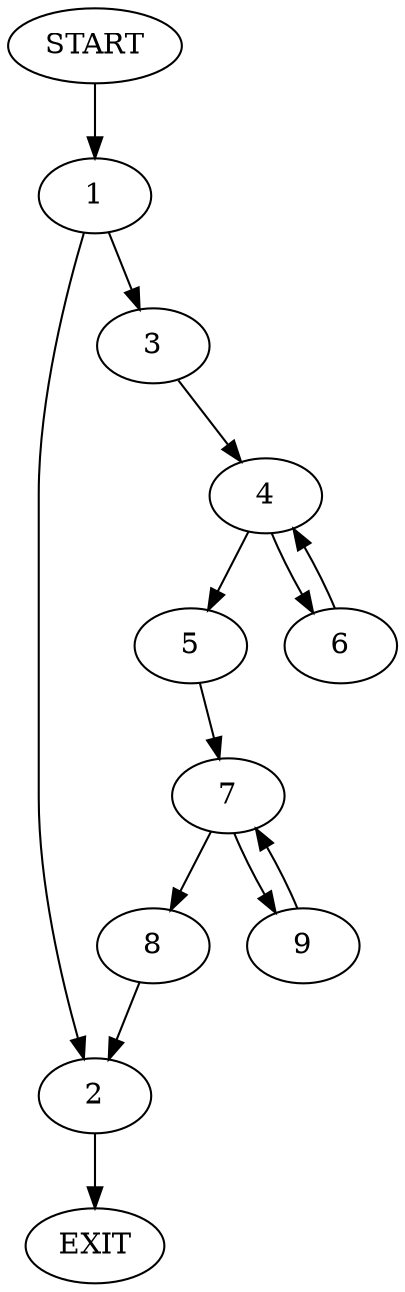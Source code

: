 digraph {
0 [label="START"]
10 [label="EXIT"]
0 -> 1
1 -> 2
1 -> 3
3 -> 4
2 -> 10
4 -> 5
4 -> 6
5 -> 7
6 -> 4
7 -> 8
7 -> 9
9 -> 7
8 -> 2
}
